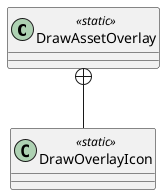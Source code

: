 @startuml
class DrawAssetOverlay <<static>> {
}
class DrawOverlayIcon <<static>> {
}
DrawAssetOverlay +-- DrawOverlayIcon
@enduml
